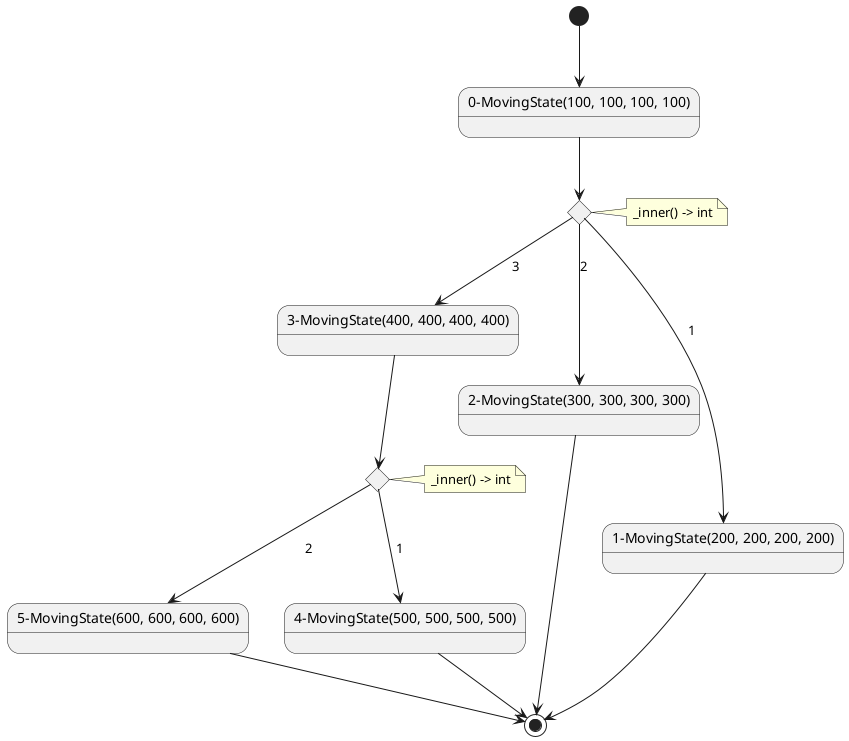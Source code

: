@startuml
state "5-MovingState(600, 600, 600, 600)" as state_6
state "4-MovingState(500, 500, 500, 500)" as state_5
state break_2 <<choice>>
note right of break_2: _inner() -> int
state "3-MovingState(400, 400, 400, 400)" as state_4
state "2-MovingState(300, 300, 300, 300)" as state_3
state "1-MovingState(200, 200, 200, 200)" as state_2
state break_1 <<choice>>
note right of break_1: _inner() -> int
state "0-MovingState(100, 100, 100, 100)" as state_1
state_1 --> break_1
break_1 --> state_2: 1
break_1 --> state_3: 2
break_1 --> state_4: 3
state_4 --> break_2
break_2 --> state_5: 1
break_2 --> state_6: 2

[*] --> state_1

state_2 --> [*]
state_3 --> [*]
state_5 --> [*]
state_6 --> [*]

@enduml
